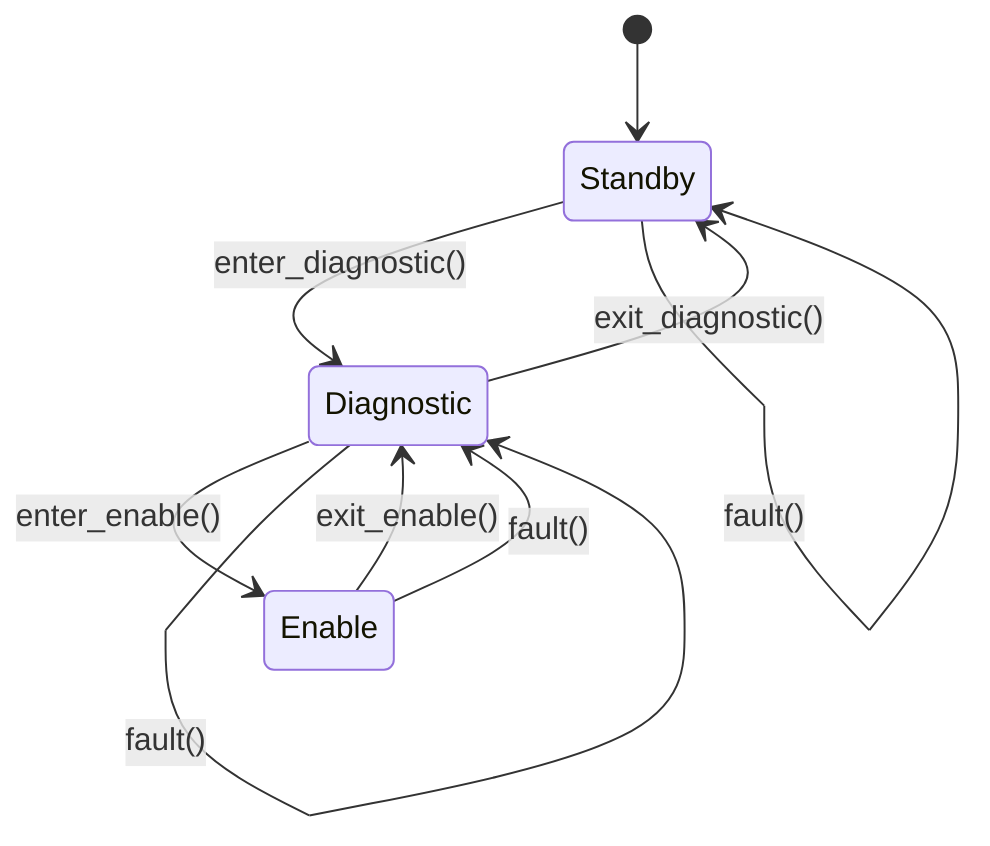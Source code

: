 stateDiagram-v2
[*] --> Standby
Standby --> Diagnostic : enter_diagnostic()
Diagnostic --> Enable : enter_enable()

Enable --> Diagnostic : exit_enable()
Diagnostic --> Standby : exit_diagnostic()

Standby --> Standby : fault()
Diagnostic --> Diagnostic : fault()
Enable --> Diagnostic : fault()